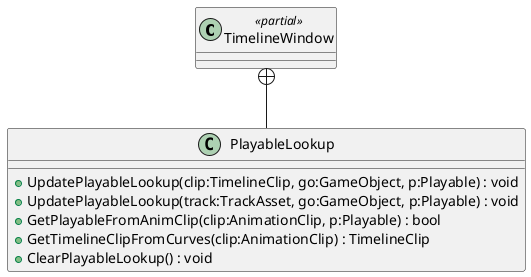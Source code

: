 @startuml
class TimelineWindow <<partial>> {
}
class PlayableLookup {
    + UpdatePlayableLookup(clip:TimelineClip, go:GameObject, p:Playable) : void
    + UpdatePlayableLookup(track:TrackAsset, go:GameObject, p:Playable) : void
    + GetPlayableFromAnimClip(clip:AnimationClip, p:Playable) : bool
    + GetTimelineClipFromCurves(clip:AnimationClip) : TimelineClip
    + ClearPlayableLookup() : void
}
TimelineWindow +-- PlayableLookup
@enduml
